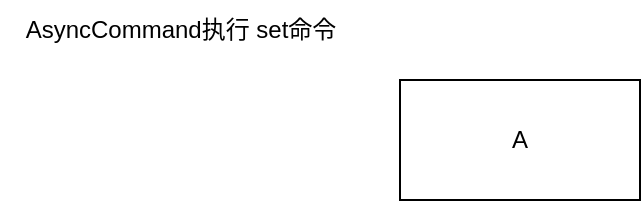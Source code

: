 <mxfile version="23.1.1" type="github">
  <diagram name="第 1 页" id="_IAX3RjcnuZSPw6MRS_n">
    <mxGraphModel dx="1434" dy="746" grid="1" gridSize="10" guides="1" tooltips="1" connect="1" arrows="1" fold="1" page="1" pageScale="1" pageWidth="4681" pageHeight="3300" math="0" shadow="0">
      <root>
        <mxCell id="0" />
        <mxCell id="1" parent="0" />
        <mxCell id="ggBCpc5UuF6ly49hx84A-1" value="A" style="rounded=0;whiteSpace=wrap;html=1;" vertex="1" parent="1">
          <mxGeometry x="310" y="130" width="120" height="60" as="geometry" />
        </mxCell>
        <mxCell id="ggBCpc5UuF6ly49hx84A-2" value="AsyncCommand执行 set命令" style="text;html=1;align=center;verticalAlign=middle;resizable=0;points=[];autosize=1;strokeColor=none;fillColor=none;" vertex="1" parent="1">
          <mxGeometry x="110" y="90" width="180" height="30" as="geometry" />
        </mxCell>
      </root>
    </mxGraphModel>
  </diagram>
</mxfile>
